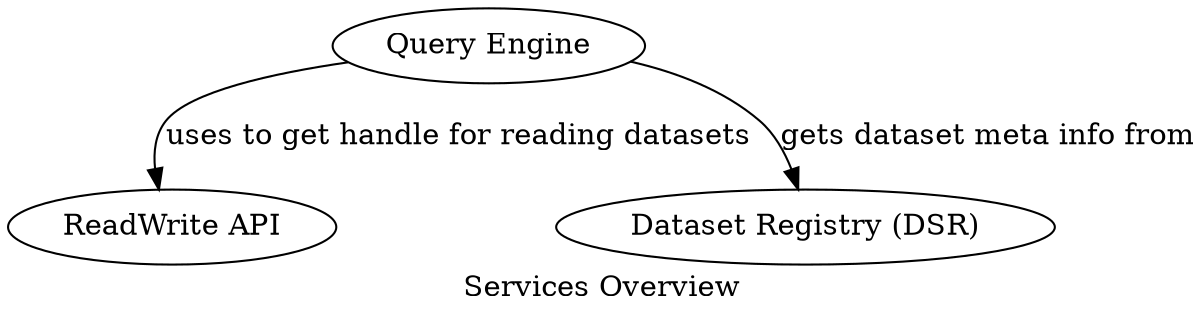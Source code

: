 digraph G {
    label = "Services Overview"

    query_engine [label = "Query Engine"]
    rw_api [label = "ReadWrite API"]
    dsr [label = "Dataset Registry (DSR)"]

    query_engine -> dsr [ label = "gets dataset meta info from" ]
    query_engine -> rw_api [ label = "uses to get handle for reading datasets" ]
}